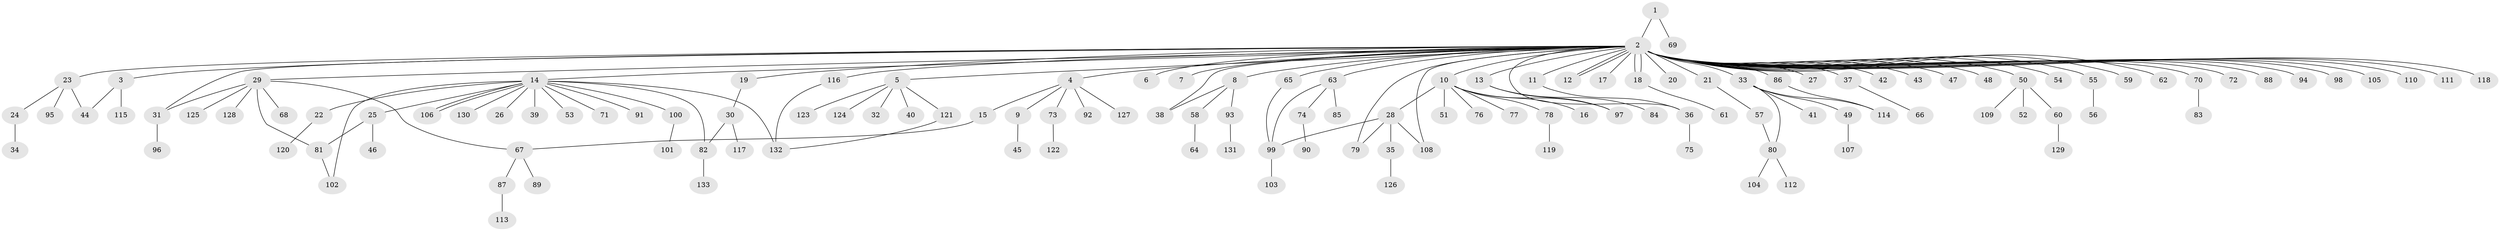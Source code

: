 // Generated by graph-tools (version 1.1) at 2025/35/03/09/25 02:35:21]
// undirected, 133 vertices, 152 edges
graph export_dot {
graph [start="1"]
  node [color=gray90,style=filled];
  1;
  2;
  3;
  4;
  5;
  6;
  7;
  8;
  9;
  10;
  11;
  12;
  13;
  14;
  15;
  16;
  17;
  18;
  19;
  20;
  21;
  22;
  23;
  24;
  25;
  26;
  27;
  28;
  29;
  30;
  31;
  32;
  33;
  34;
  35;
  36;
  37;
  38;
  39;
  40;
  41;
  42;
  43;
  44;
  45;
  46;
  47;
  48;
  49;
  50;
  51;
  52;
  53;
  54;
  55;
  56;
  57;
  58;
  59;
  60;
  61;
  62;
  63;
  64;
  65;
  66;
  67;
  68;
  69;
  70;
  71;
  72;
  73;
  74;
  75;
  76;
  77;
  78;
  79;
  80;
  81;
  82;
  83;
  84;
  85;
  86;
  87;
  88;
  89;
  90;
  91;
  92;
  93;
  94;
  95;
  96;
  97;
  98;
  99;
  100;
  101;
  102;
  103;
  104;
  105;
  106;
  107;
  108;
  109;
  110;
  111;
  112;
  113;
  114;
  115;
  116;
  117;
  118;
  119;
  120;
  121;
  122;
  123;
  124;
  125;
  126;
  127;
  128;
  129;
  130;
  131;
  132;
  133;
  1 -- 2;
  1 -- 69;
  2 -- 3;
  2 -- 4;
  2 -- 5;
  2 -- 6;
  2 -- 7;
  2 -- 8;
  2 -- 10;
  2 -- 11;
  2 -- 12;
  2 -- 12;
  2 -- 13;
  2 -- 14;
  2 -- 17;
  2 -- 18;
  2 -- 18;
  2 -- 19;
  2 -- 20;
  2 -- 21;
  2 -- 23;
  2 -- 27;
  2 -- 29;
  2 -- 31;
  2 -- 33;
  2 -- 36;
  2 -- 37;
  2 -- 38;
  2 -- 42;
  2 -- 43;
  2 -- 47;
  2 -- 48;
  2 -- 50;
  2 -- 54;
  2 -- 55;
  2 -- 59;
  2 -- 62;
  2 -- 63;
  2 -- 65;
  2 -- 70;
  2 -- 72;
  2 -- 79;
  2 -- 86;
  2 -- 88;
  2 -- 94;
  2 -- 98;
  2 -- 105;
  2 -- 108;
  2 -- 110;
  2 -- 111;
  2 -- 116;
  2 -- 118;
  3 -- 44;
  3 -- 115;
  4 -- 9;
  4 -- 15;
  4 -- 73;
  4 -- 92;
  4 -- 127;
  5 -- 32;
  5 -- 40;
  5 -- 121;
  5 -- 123;
  5 -- 124;
  8 -- 38;
  8 -- 58;
  8 -- 93;
  9 -- 45;
  10 -- 16;
  10 -- 28;
  10 -- 51;
  10 -- 76;
  10 -- 77;
  10 -- 78;
  10 -- 97;
  11 -- 36;
  13 -- 84;
  13 -- 97;
  14 -- 22;
  14 -- 25;
  14 -- 26;
  14 -- 39;
  14 -- 53;
  14 -- 71;
  14 -- 82;
  14 -- 91;
  14 -- 100;
  14 -- 102;
  14 -- 106;
  14 -- 106;
  14 -- 130;
  14 -- 132;
  15 -- 67;
  18 -- 61;
  19 -- 30;
  21 -- 57;
  22 -- 120;
  23 -- 24;
  23 -- 44;
  23 -- 95;
  24 -- 34;
  25 -- 46;
  25 -- 81;
  28 -- 35;
  28 -- 79;
  28 -- 99;
  28 -- 108;
  29 -- 31;
  29 -- 67;
  29 -- 68;
  29 -- 81;
  29 -- 125;
  29 -- 128;
  30 -- 82;
  30 -- 117;
  31 -- 96;
  33 -- 41;
  33 -- 49;
  33 -- 80;
  33 -- 114;
  35 -- 126;
  36 -- 75;
  37 -- 66;
  49 -- 107;
  50 -- 52;
  50 -- 60;
  50 -- 109;
  55 -- 56;
  57 -- 80;
  58 -- 64;
  60 -- 129;
  63 -- 74;
  63 -- 85;
  63 -- 99;
  65 -- 99;
  67 -- 87;
  67 -- 89;
  70 -- 83;
  73 -- 122;
  74 -- 90;
  78 -- 119;
  80 -- 104;
  80 -- 112;
  81 -- 102;
  82 -- 133;
  86 -- 114;
  87 -- 113;
  93 -- 131;
  99 -- 103;
  100 -- 101;
  116 -- 132;
  121 -- 132;
}
